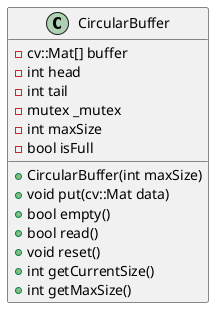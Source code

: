 @startuml CircularBuffer_UML
class CircularBuffer {
  - cv::Mat[] buffer
  - int head
  - int tail
  - mutex _mutex
  - int maxSize
  - bool isFull

  + CircularBuffer(int maxSize)
  + void put(cv::Mat data)
  + bool empty()
  + bool read()
  + void reset()
  + int getCurrentSize()
  + int getMaxSize()
}

@enduml